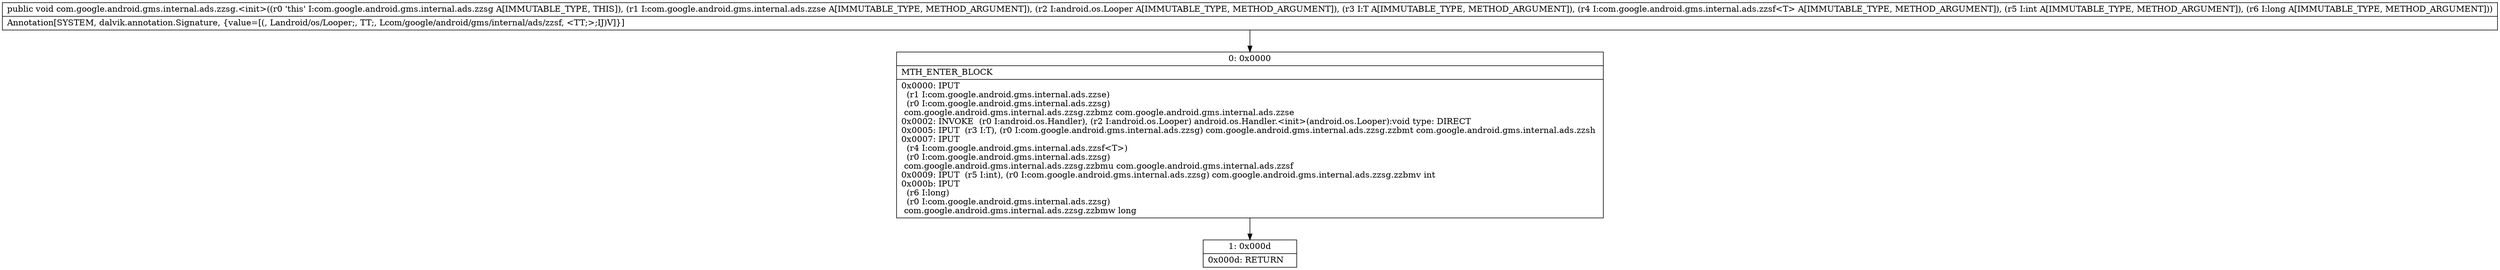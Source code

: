 digraph "CFG forcom.google.android.gms.internal.ads.zzsg.\<init\>(Lcom\/google\/android\/gms\/internal\/ads\/zzse;Landroid\/os\/Looper;Lcom\/google\/android\/gms\/internal\/ads\/zzsh;Lcom\/google\/android\/gms\/internal\/ads\/zzsf;IJ)V" {
Node_0 [shape=record,label="{0\:\ 0x0000|MTH_ENTER_BLOCK\l|0x0000: IPUT  \l  (r1 I:com.google.android.gms.internal.ads.zzse)\l  (r0 I:com.google.android.gms.internal.ads.zzsg)\l com.google.android.gms.internal.ads.zzsg.zzbmz com.google.android.gms.internal.ads.zzse \l0x0002: INVOKE  (r0 I:android.os.Handler), (r2 I:android.os.Looper) android.os.Handler.\<init\>(android.os.Looper):void type: DIRECT \l0x0005: IPUT  (r3 I:T), (r0 I:com.google.android.gms.internal.ads.zzsg) com.google.android.gms.internal.ads.zzsg.zzbmt com.google.android.gms.internal.ads.zzsh \l0x0007: IPUT  \l  (r4 I:com.google.android.gms.internal.ads.zzsf\<T\>)\l  (r0 I:com.google.android.gms.internal.ads.zzsg)\l com.google.android.gms.internal.ads.zzsg.zzbmu com.google.android.gms.internal.ads.zzsf \l0x0009: IPUT  (r5 I:int), (r0 I:com.google.android.gms.internal.ads.zzsg) com.google.android.gms.internal.ads.zzsg.zzbmv int \l0x000b: IPUT  \l  (r6 I:long)\l  (r0 I:com.google.android.gms.internal.ads.zzsg)\l com.google.android.gms.internal.ads.zzsg.zzbmw long \l}"];
Node_1 [shape=record,label="{1\:\ 0x000d|0x000d: RETURN   \l}"];
MethodNode[shape=record,label="{public void com.google.android.gms.internal.ads.zzsg.\<init\>((r0 'this' I:com.google.android.gms.internal.ads.zzsg A[IMMUTABLE_TYPE, THIS]), (r1 I:com.google.android.gms.internal.ads.zzse A[IMMUTABLE_TYPE, METHOD_ARGUMENT]), (r2 I:android.os.Looper A[IMMUTABLE_TYPE, METHOD_ARGUMENT]), (r3 I:T A[IMMUTABLE_TYPE, METHOD_ARGUMENT]), (r4 I:com.google.android.gms.internal.ads.zzsf\<T\> A[IMMUTABLE_TYPE, METHOD_ARGUMENT]), (r5 I:int A[IMMUTABLE_TYPE, METHOD_ARGUMENT]), (r6 I:long A[IMMUTABLE_TYPE, METHOD_ARGUMENT]))  | Annotation[SYSTEM, dalvik.annotation.Signature, \{value=[(, Landroid\/os\/Looper;, TT;, Lcom\/google\/android\/gms\/internal\/ads\/zzsf, \<TT;\>;IJ)V]\}]\l}"];
MethodNode -> Node_0;
Node_0 -> Node_1;
}

